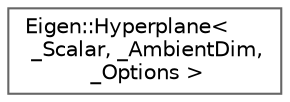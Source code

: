 digraph "类继承关系图"
{
 // LATEX_PDF_SIZE
  bgcolor="transparent";
  edge [fontname=Helvetica,fontsize=10,labelfontname=Helvetica,labelfontsize=10];
  node [fontname=Helvetica,fontsize=10,shape=box,height=0.2,width=0.4];
  rankdir="LR";
  Node0 [id="Node000000",label="Eigen::Hyperplane\<\l _Scalar, _AmbientDim,\l _Options \>",height=0.2,width=0.4,color="grey40", fillcolor="white", style="filled",URL="$class_eigen_1_1_hyperplane.html",tooltip="A hyperplane"];
}
